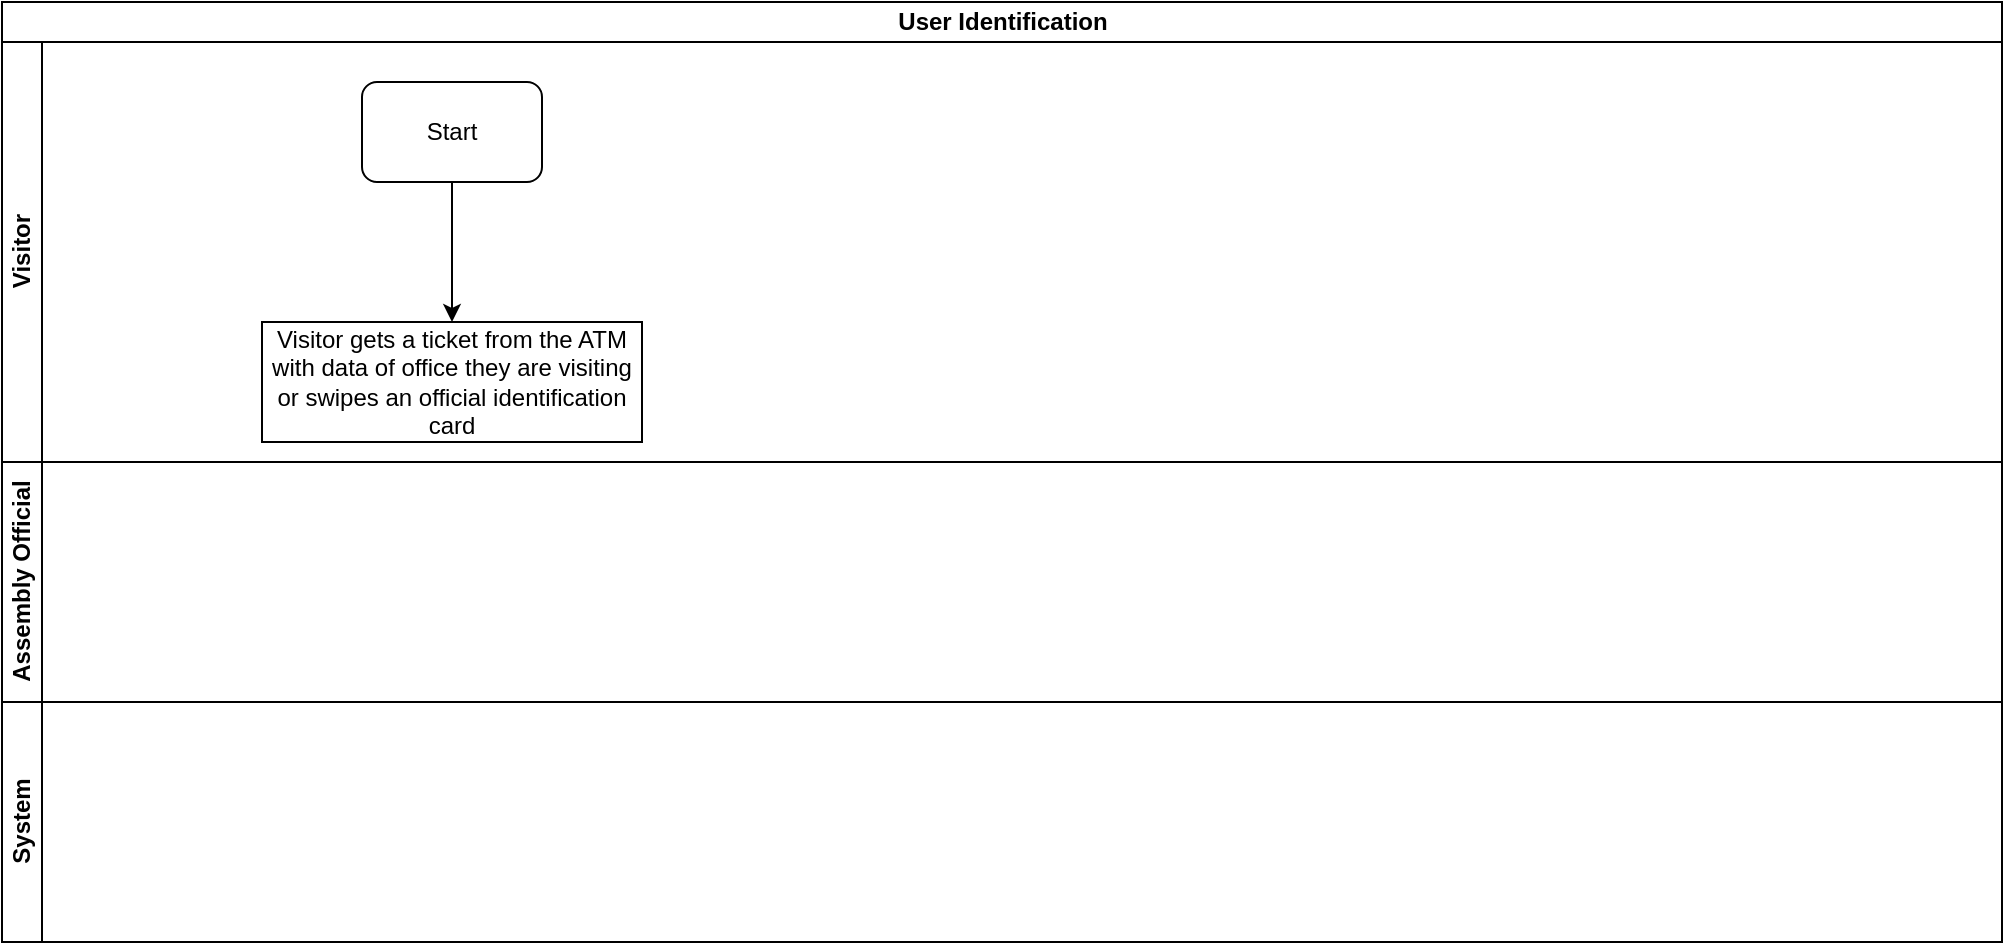<mxfile version="13.7.7" type="github">
  <diagram id="81YpzC_83BNfYNc4djCM" name="Page-1">
    <mxGraphModel dx="910" dy="487" grid="1" gridSize="10" guides="1" tooltips="1" connect="1" arrows="1" fold="1" page="1" pageScale="1" pageWidth="1169" pageHeight="827" math="0" shadow="0">
      <root>
        <mxCell id="0" />
        <mxCell id="1" parent="0" />
        <mxCell id="Zg9ji1YqqEVHYiAWaqbM-1" value="User Identification" style="swimlane;html=1;childLayout=stackLayout;resizeParent=1;resizeParentMax=0;horizontal=1;startSize=20;horizontalStack=0;" vertex="1" parent="1">
          <mxGeometry x="50" y="40" width="1000" height="470" as="geometry" />
        </mxCell>
        <mxCell id="Zg9ji1YqqEVHYiAWaqbM-2" value="Visitor" style="swimlane;html=1;startSize=20;horizontal=0;" vertex="1" parent="Zg9ji1YqqEVHYiAWaqbM-1">
          <mxGeometry y="20" width="1000" height="210" as="geometry" />
        </mxCell>
        <mxCell id="Zg9ji1YqqEVHYiAWaqbM-5" value="Start" style="rounded=1;whiteSpace=wrap;html=1;" vertex="1" parent="Zg9ji1YqqEVHYiAWaqbM-2">
          <mxGeometry x="180" y="20" width="90" height="50" as="geometry" />
        </mxCell>
        <mxCell id="Zg9ji1YqqEVHYiAWaqbM-8" value="Visitor gets a ticket from the ATM with data of office they are visiting or swipes an official identification card" style="rounded=0;whiteSpace=wrap;html=1;" vertex="1" parent="Zg9ji1YqqEVHYiAWaqbM-2">
          <mxGeometry x="130" y="140" width="190" height="60" as="geometry" />
        </mxCell>
        <mxCell id="Zg9ji1YqqEVHYiAWaqbM-7" value="" style="edgeStyle=orthogonalEdgeStyle;rounded=0;orthogonalLoop=1;jettySize=auto;html=1;entryX=0.5;entryY=0;entryDx=0;entryDy=0;" edge="1" parent="Zg9ji1YqqEVHYiAWaqbM-2" source="Zg9ji1YqqEVHYiAWaqbM-5" target="Zg9ji1YqqEVHYiAWaqbM-8">
          <mxGeometry relative="1" as="geometry">
            <mxPoint x="225" y="145" as="targetPoint" />
          </mxGeometry>
        </mxCell>
        <mxCell id="Zg9ji1YqqEVHYiAWaqbM-3" value="Assembly Official" style="swimlane;html=1;startSize=20;horizontal=0;" vertex="1" parent="Zg9ji1YqqEVHYiAWaqbM-1">
          <mxGeometry y="230" width="1000" height="120" as="geometry" />
        </mxCell>
        <mxCell id="Zg9ji1YqqEVHYiAWaqbM-4" value="System" style="swimlane;html=1;startSize=20;horizontal=0;" vertex="1" parent="Zg9ji1YqqEVHYiAWaqbM-1">
          <mxGeometry y="350" width="1000" height="120" as="geometry" />
        </mxCell>
      </root>
    </mxGraphModel>
  </diagram>
</mxfile>
